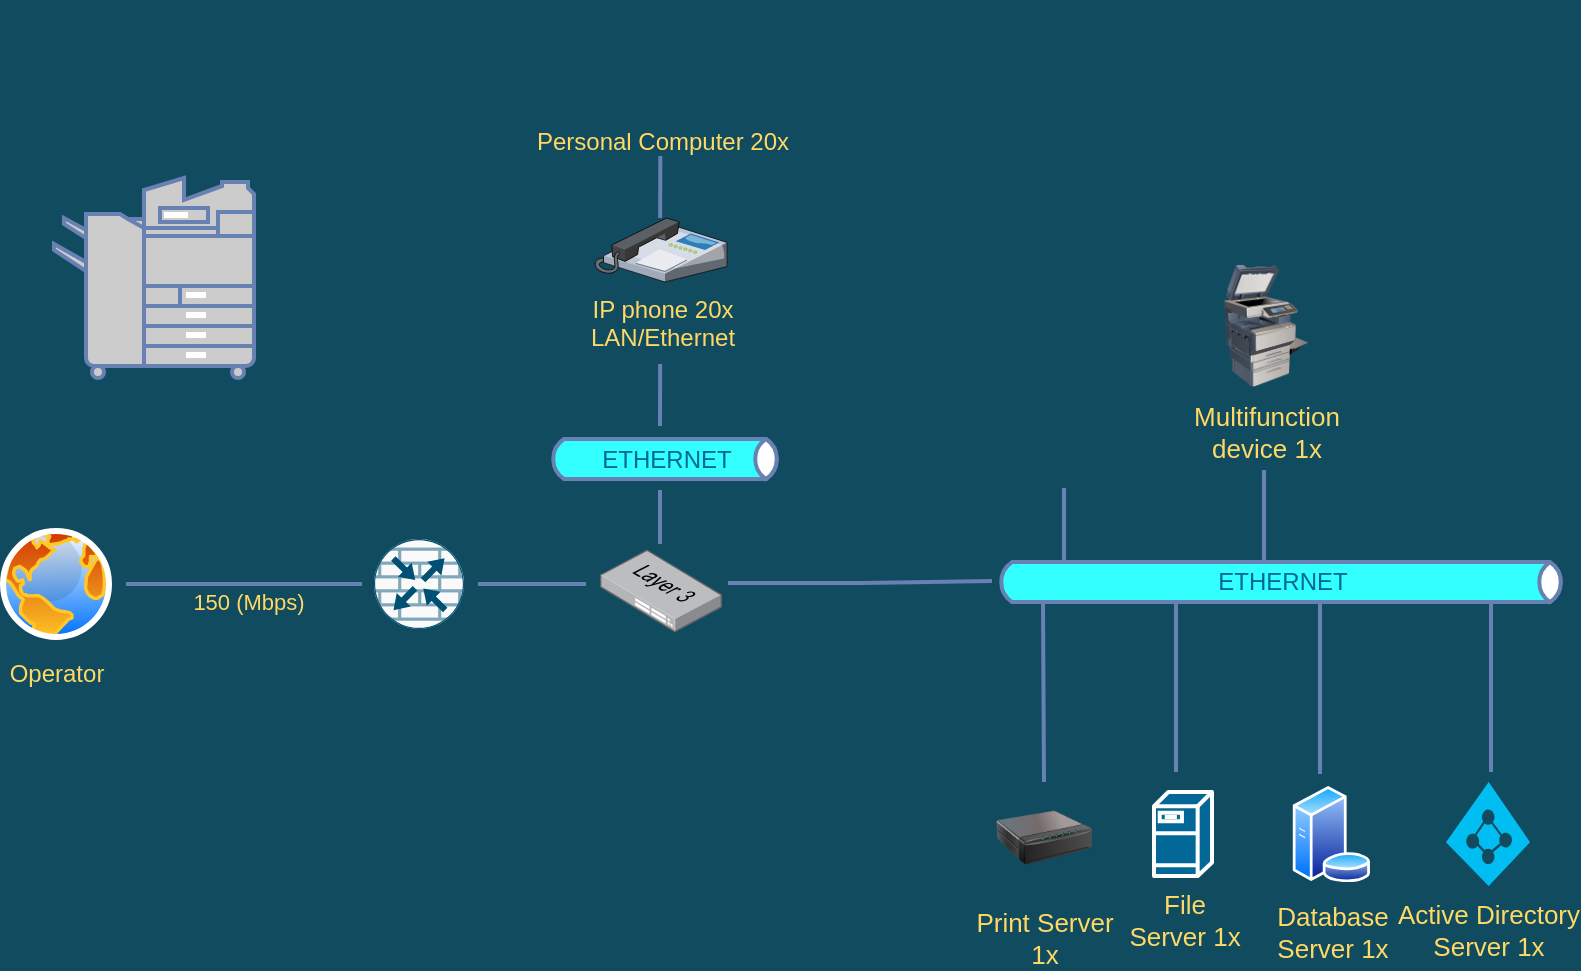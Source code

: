 <mxfile version="15.8.3" type="device"><diagram id="ro9qhYfgnDEO3dkih8Qh" name="Page-1"><mxGraphModel dx="788" dy="1629" grid="0" gridSize="4" guides="1" tooltips="1" connect="1" arrows="1" fold="1" page="1" pageScale="1" pageWidth="827" pageHeight="1169" background="#114B5F" math="0" shadow="0"><root><mxCell id="0"/><mxCell id="1" parent="0"/><mxCell id="Ej4oiFaysv9QrjnKmfo--3" style="edgeStyle=orthogonalEdgeStyle;curved=0;rounded=1;orthogonalLoop=1;jettySize=auto;html=1;fontColor=#E4FDE1;strokeColor=#6881B3;fillColor=#F45B69;horizontal=1;endArrow=none;endFill=0;strokeWidth=2;" edge="1" parent="1"><mxGeometry relative="1" as="geometry"><mxPoint x="172" y="225" as="sourcePoint"/><mxPoint x="290" y="225" as="targetPoint"/><Array as="points"/></mxGeometry></mxCell><mxCell id="Ej4oiFaysv9QrjnKmfo--13" value="&lt;span&gt;150 (Mbps)&lt;/span&gt;" style="edgeLabel;html=1;align=center;verticalAlign=middle;resizable=0;points=[];fontColor=#FFD966;labelBackgroundColor=none;" vertex="1" connectable="0" parent="Ej4oiFaysv9QrjnKmfo--3"><mxGeometry x="0.047" y="-3" relative="1" as="geometry"><mxPoint x="-1" y="6" as="offset"/></mxGeometry></mxCell><mxCell id="Ej4oiFaysv9QrjnKmfo--1" value="&lt;font color=&quot;#FFD966&quot;&gt;Operator&lt;/font&gt; " style="aspect=fixed;perimeter=ellipsePerimeter;html=1;align=center;shadow=0;dashed=0;spacingTop=3;image;image=img/lib/active_directory/internet_globe.svg;rounded=0;fontColor=#E4FDE1;strokeColor=#028090;fillColor=#F45B69;labelBackgroundColor=none;" vertex="1" parent="1"><mxGeometry x="109" y="197" width="56" height="56" as="geometry"/></mxCell><mxCell id="Ej4oiFaysv9QrjnKmfo--48" style="edgeStyle=orthogonalEdgeStyle;curved=0;rounded=1;orthogonalLoop=1;jettySize=auto;html=1;fontSize=13;fontColor=#FFD966;endArrow=none;endFill=0;strokeColor=#6881B3;strokeWidth=2;fillColor=#F45B69;" edge="1" parent="1"><mxGeometry relative="1" as="geometry"><mxPoint x="348" y="225" as="sourcePoint"/><mxPoint x="402" y="225" as="targetPoint"/></mxGeometry></mxCell><mxCell id="Ej4oiFaysv9QrjnKmfo--2" value="" style="sketch=0;points=[[0.5,0,0],[1,0.5,0],[0.5,1,0],[0,0.5,0],[0.145,0.145,0],[0.856,0.145,0],[0.855,0.856,0],[0.145,0.855,0]];verticalLabelPosition=bottom;html=1;verticalAlign=top;aspect=fixed;align=center;pointerEvents=1;shape=mxgraph.cisco19.rect;prIcon=router_with_firewall;fillColor=#FAFAFA;strokeColor=#005073;rounded=0;labelBackgroundColor=none;fontColor=#E4FDE1;" vertex="1" parent="1"><mxGeometry x="296" y="202.5" width="45" height="45" as="geometry"/></mxCell><mxCell id="Ej4oiFaysv9QrjnKmfo--4" value="&lt;font color=&quot;#036897&quot;&gt;ETHERNET&lt;/font&gt;" style="html=1;fillColor=#33FFFF;strokeColor=#6881B3;gradientColor=none;gradientDirection=north;strokeWidth=2;shape=mxgraph.networks.bus;gradientColor=none;gradientDirection=north;fontColor=#ffffff;perimeter=backbonePerimeter;backboneSize=20;rounded=0;labelBackgroundColor=none;" vertex="1" parent="1"><mxGeometry x="607" y="216.55" width="285" height="15" as="geometry"/></mxCell><mxCell id="Ej4oiFaysv9QrjnKmfo--5" value="" style="strokeColor=#6881B3;edgeStyle=none;rounded=0;endArrow=none;html=1;strokeWidth=2;fontColor=#E4FDE1;fillColor=#F45B69;curved=0;" edge="1" target="Ej4oiFaysv9QrjnKmfo--4" parent="1"><mxGeometry relative="1" as="geometry"><mxPoint x="641" y="177" as="sourcePoint"/></mxGeometry></mxCell><mxCell id="Ej4oiFaysv9QrjnKmfo--19" value="&lt;div&gt;IP phone 20x&lt;/div&gt;&lt;div&gt;LAN/Ethernet&lt;br&gt;&lt;/div&gt;" style="verticalLabelPosition=bottom;sketch=0;aspect=fixed;html=1;verticalAlign=top;strokeColor=none;align=center;outlineConnect=0;shape=mxgraph.citrix.ip_phone;rounded=0;labelBackgroundColor=none;fontColor=#FFD966;fillColor=#33FFFF;" vertex="1" parent="1"><mxGeometry x="406.42" y="42" width="66.16" height="32" as="geometry"/></mxCell><mxCell id="Ej4oiFaysv9QrjnKmfo--20" value="" style="fontColor=#0066CC;verticalAlign=top;verticalLabelPosition=bottom;labelPosition=center;align=center;html=1;outlineConnect=0;fillColor=#CCCCCC;strokeColor=#6881B3;gradientColor=none;gradientDirection=north;strokeWidth=2;shape=mxgraph.networks.copier;rounded=0;labelBackgroundColor=none;" vertex="1" parent="1"><mxGeometry x="136" y="22" width="100" height="100" as="geometry"/></mxCell><mxCell id="Ej4oiFaysv9QrjnKmfo--22" value="&lt;div&gt;&lt;span&gt;&lt;font color=&quot;#FFD966&quot;&gt;Personal Computer 20x &lt;/font&gt;&lt;/span&gt;&lt;/div&gt;" style="shape=image;html=1;verticalAlign=top;verticalLabelPosition=bottom;labelBackgroundColor=none;imageAspect=0;aspect=fixed;image=https://cdn2.iconfinder.com/data/icons/crystalproject/128x128/apps/mycomputer.png;rounded=0;fontColor=#036897;strokeColor=#028090;fillColor=#33FFFF;strokeWidth=1;perimeterSpacing=1;" vertex="1" parent="1"><mxGeometry x="411.21" y="-67" width="56.58" height="56.58" as="geometry"/></mxCell><mxCell id="Ej4oiFaysv9QrjnKmfo--28" style="edgeStyle=orthogonalEdgeStyle;curved=0;rounded=1;orthogonalLoop=1;jettySize=auto;html=1;fontColor=#FFD966;endArrow=none;endFill=0;strokeColor=#6881B3;fillColor=#F45B69;strokeWidth=2;" edge="1" parent="1"><mxGeometry relative="1" as="geometry"><mxPoint x="741" y="214" as="sourcePoint"/><mxPoint x="741" y="168" as="targetPoint"/><Array as="points"/></mxGeometry></mxCell><mxCell id="Ej4oiFaysv9QrjnKmfo--29" value="&lt;div&gt;Multifunction &lt;br&gt;&lt;/div&gt;&lt;div&gt;device 1x&lt;br&gt;&lt;/div&gt;" style="image;html=1;image=img/lib/clip_art/computers/Printer_Commercial_128x128.png;rounded=0;labelBackgroundColor=none;fontSize=13;fontColor=#FFD966;strokeColor=#028090;strokeWidth=1;fillColor=#33FFFF;" vertex="1" parent="1"><mxGeometry x="715" y="65" width="54" height="62" as="geometry"/></mxCell><mxCell id="Ej4oiFaysv9QrjnKmfo--31" value="&lt;div&gt;Active Directory&lt;/div&gt;&lt;div&gt;Server 1x&lt;br&gt;&lt;/div&gt;" style="verticalLabelPosition=bottom;html=1;verticalAlign=top;align=center;strokeColor=none;fillColor=#00BEF2;shape=mxgraph.azure.azure_active_directory;rounded=0;labelBackgroundColor=none;fontSize=13;fontColor=#FFD966;" vertex="1" parent="1"><mxGeometry x="832" y="324" width="42" height="52" as="geometry"/></mxCell><mxCell id="Ej4oiFaysv9QrjnKmfo--32" value="&lt;div&gt;Database&lt;/div&gt;&lt;div&gt;Server 1x&lt;br&gt;&lt;/div&gt;" style="aspect=fixed;perimeter=ellipsePerimeter;html=1;align=center;shadow=0;dashed=0;spacingTop=3;image;image=img/lib/active_directory/database_server.svg;rounded=0;labelBackgroundColor=none;fontSize=13;fontColor=#FFD966;strokeColor=#028090;strokeWidth=1;fillColor=#33FFFF;" vertex="1" parent="1"><mxGeometry x="755" y="326" width="39.36" height="48" as="geometry"/></mxCell><mxCell id="Ej4oiFaysv9QrjnKmfo--33" value="&lt;div&gt;File &lt;br&gt;&lt;/div&gt;&lt;div&gt;Server 1x&lt;/div&gt;" style="shape=mxgraph.cisco.servers.fileserver;html=1;pointerEvents=1;dashed=0;fillColor=#036897;strokeColor=#ffffff;strokeWidth=2;verticalLabelPosition=bottom;verticalAlign=top;align=center;outlineConnect=0;rounded=0;labelBackgroundColor=none;fontSize=13;fontColor=#FFD966;" vertex="1" parent="1"><mxGeometry x="686" y="329" width="29" height="42" as="geometry"/></mxCell><mxCell id="Ej4oiFaysv9QrjnKmfo--34" value="&lt;div&gt;Print Server&lt;/div&gt;&lt;div&gt;1x&lt;br&gt;&lt;/div&gt;" style="image;html=1;image=img/lib/clip_art/networking/Print_Server_128x128.png;rounded=0;labelBackgroundColor=none;fontSize=13;fontColor=#FFD966;strokeColor=#028090;strokeWidth=1;fillColor=#33FFFF;" vertex="1" parent="1"><mxGeometry x="607" y="324" width="48" height="55.5" as="geometry"/></mxCell><mxCell id="Ej4oiFaysv9QrjnKmfo--35" value="" style="strokeColor=#6881B3;edgeStyle=none;rounded=0;endArrow=none;html=1;strokeWidth=2;fontColor=#E4FDE1;fillColor=#F45B69;curved=0;exitX=0.5;exitY=0;exitDx=0;exitDy=0;" edge="1" parent="1" source="Ej4oiFaysv9QrjnKmfo--34"><mxGeometry relative="1" as="geometry"><mxPoint x="630.5" y="289.5" as="sourcePoint"/><mxPoint x="630.5" y="235" as="targetPoint"/></mxGeometry></mxCell><mxCell id="Ej4oiFaysv9QrjnKmfo--36" value="" style="strokeColor=#6881B3;edgeStyle=none;rounded=0;endArrow=none;html=1;strokeWidth=2;fontColor=#E4FDE1;fillColor=#F45B69;curved=0;" edge="1" parent="1"><mxGeometry relative="1" as="geometry"><mxPoint x="697" y="319" as="sourcePoint"/><mxPoint x="697" y="233" as="targetPoint"/></mxGeometry></mxCell><mxCell id="Ej4oiFaysv9QrjnKmfo--39" value="" style="strokeColor=#6881B3;edgeStyle=none;rounded=0;endArrow=none;html=1;strokeWidth=2;fontColor=#E4FDE1;fillColor=#F45B69;curved=0;" edge="1" parent="1"><mxGeometry relative="1" as="geometry"><mxPoint x="769" y="320" as="sourcePoint"/><mxPoint x="769" y="234" as="targetPoint"/></mxGeometry></mxCell><mxCell id="Ej4oiFaysv9QrjnKmfo--40" value="" style="strokeColor=#6881B3;edgeStyle=none;rounded=0;endArrow=none;html=1;strokeWidth=2;fontColor=#E4FDE1;fillColor=#F45B69;curved=0;" edge="1" parent="1"><mxGeometry relative="1" as="geometry"><mxPoint x="854.5" y="319" as="sourcePoint"/><mxPoint x="854.5" y="233" as="targetPoint"/></mxGeometry></mxCell><mxCell id="Ej4oiFaysv9QrjnKmfo--44" value="" style="points=[];aspect=fixed;html=1;align=center;shadow=0;dashed=0;image;image=img/lib/allied_telesis/switch/Switch_24_port_L3_Alternative.svg;rounded=0;labelBackgroundColor=none;fontSize=13;fontColor=#FFD966;strokeColor=#028090;strokeWidth=1;fillColor=#33FFFF;" vertex="1" parent="1"><mxGeometry x="409" y="207.8" width="61" height="41.29" as="geometry"/></mxCell><mxCell id="Ej4oiFaysv9QrjnKmfo--46" style="edgeStyle=orthogonalEdgeStyle;curved=0;rounded=1;orthogonalLoop=1;jettySize=auto;html=1;exitX=1;exitY=0.5;exitDx=0;exitDy=0;exitPerimeter=0;fontSize=13;fontColor=#FFD966;endArrow=none;endFill=0;strokeColor=#6881B3;strokeWidth=2;fillColor=#F45B69;" edge="1" parent="1"><mxGeometry relative="1" as="geometry"><mxPoint x="473" y="224.5" as="sourcePoint"/><mxPoint x="605" y="223.55" as="targetPoint"/><Array as="points"><mxPoint x="539" y="225"/></Array></mxGeometry></mxCell><mxCell id="Ej4oiFaysv9QrjnKmfo--50" value="&lt;font color=&quot;#036897&quot;&gt;ETHERNET&lt;/font&gt;" style="html=1;fillColor=#33FFFF;strokeColor=#6881B3;gradientColor=none;gradientDirection=north;strokeWidth=2;shape=mxgraph.networks.bus;gradientColor=none;gradientDirection=north;fontColor=#ffffff;perimeter=backbonePerimeter;backboneSize=20;rounded=0;labelBackgroundColor=none;" vertex="1" parent="1"><mxGeometry x="383" y="155" width="117" height="15" as="geometry"/></mxCell><mxCell id="Ej4oiFaysv9QrjnKmfo--51" value="" style="strokeColor=#6881B3;edgeStyle=none;rounded=0;endArrow=none;html=1;strokeWidth=2;fontColor=#E4FDE1;fillColor=#F45B69;curved=0;" edge="1" parent="1"><mxGeometry relative="1" as="geometry"><mxPoint x="439" y="178" as="sourcePoint"/><mxPoint x="439" y="205" as="targetPoint"/></mxGeometry></mxCell><mxCell id="Ej4oiFaysv9QrjnKmfo--52" value="" style="strokeColor=#6881B3;edgeStyle=none;rounded=0;endArrow=none;html=1;strokeWidth=2;fontColor=#E4FDE1;fillColor=#F45B69;curved=0;" edge="1" parent="1"><mxGeometry relative="1" as="geometry"><mxPoint x="439.08" y="115.0" as="sourcePoint"/><mxPoint x="439" y="146" as="targetPoint"/></mxGeometry></mxCell><mxCell id="Ej4oiFaysv9QrjnKmfo--53" value="" style="strokeColor=#6881B3;edgeStyle=none;rounded=0;endArrow=none;html=1;strokeWidth=2;fontColor=#E4FDE1;fillColor=#F45B69;curved=0;" edge="1" parent="1"><mxGeometry relative="1" as="geometry"><mxPoint x="439.16" y="11.0" as="sourcePoint"/><mxPoint x="439.08" y="42" as="targetPoint"/></mxGeometry></mxCell></root></mxGraphModel></diagram></mxfile>